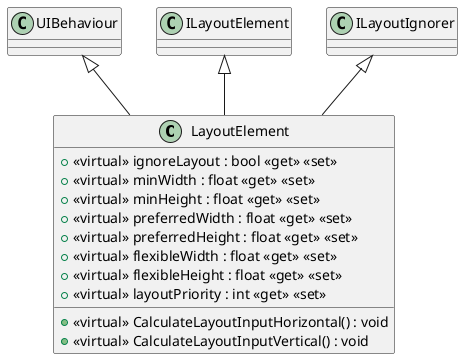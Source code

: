 @startuml
class LayoutElement {
    + <<virtual>> ignoreLayout : bool <<get>> <<set>>
    + <<virtual>> CalculateLayoutInputHorizontal() : void
    + <<virtual>> CalculateLayoutInputVertical() : void
    + <<virtual>> minWidth : float <<get>> <<set>>
    + <<virtual>> minHeight : float <<get>> <<set>>
    + <<virtual>> preferredWidth : float <<get>> <<set>>
    + <<virtual>> preferredHeight : float <<get>> <<set>>
    + <<virtual>> flexibleWidth : float <<get>> <<set>>
    + <<virtual>> flexibleHeight : float <<get>> <<set>>
    + <<virtual>> layoutPriority : int <<get>> <<set>>
}
UIBehaviour <|-- LayoutElement
ILayoutElement <|-- LayoutElement
ILayoutIgnorer <|-- LayoutElement
@enduml
